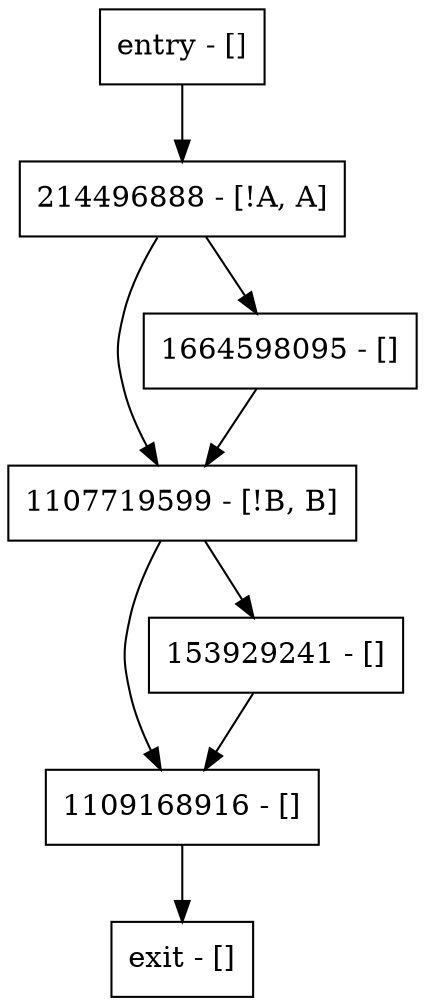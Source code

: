 digraph main {
node [shape=record];
1109168916 [label="1109168916 - []"];
entry [label="entry - []"];
exit [label="exit - []"];
1107719599 [label="1107719599 - [!B, B]"];
1664598095 [label="1664598095 - []"];
153929241 [label="153929241 - []"];
214496888 [label="214496888 - [!A, A]"];
entry;
exit;
1109168916 -> exit;
entry -> 214496888;
1107719599 -> 1109168916;
1107719599 -> 153929241;
1664598095 -> 1107719599;
153929241 -> 1109168916;
214496888 -> 1107719599;
214496888 -> 1664598095;
}
